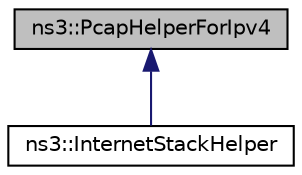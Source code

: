digraph "ns3::PcapHelperForIpv4"
{
 // LATEX_PDF_SIZE
  edge [fontname="Helvetica",fontsize="10",labelfontname="Helvetica",labelfontsize="10"];
  node [fontname="Helvetica",fontsize="10",shape=record];
  Node1 [label="ns3::PcapHelperForIpv4",height=0.2,width=0.4,color="black", fillcolor="grey75", style="filled", fontcolor="black",tooltip="Base class providing common user-level pcap operations for helpers representing IPv4 protocols ."];
  Node1 -> Node2 [dir="back",color="midnightblue",fontsize="10",style="solid",fontname="Helvetica"];
  Node2 [label="ns3::InternetStackHelper",height=0.2,width=0.4,color="black", fillcolor="white", style="filled",URL="$classns3_1_1_internet_stack_helper.html",tooltip="aggregate IP/TCP/UDP functionality to existing Nodes."];
}
